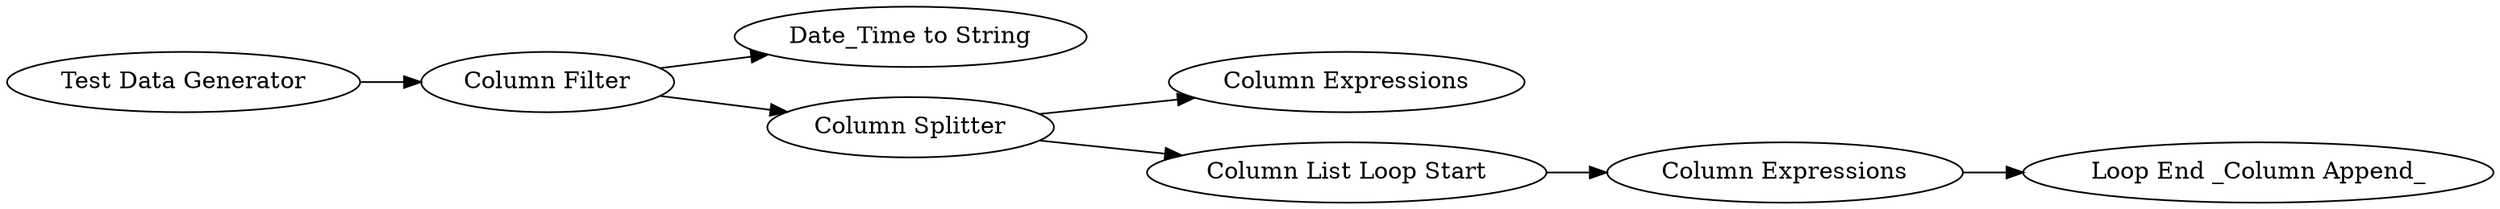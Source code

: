 digraph {
	"3460283946909069732_1595" [label="Date_Time to String"]
	"3460283946909069732_1634" [label="Loop End _Column Append_"]
	"3460283946909069732_1559" [label="Column Filter"]
	"3460283946909069732_1635" [label="Column Expressions"]
	"3460283946909069732_1558" [label="Test Data Generator"]
	"3460283946909069732_1631" [label="Column Expressions"]
	"3460283946909069732_1633" [label="Column Splitter"]
	"3460283946909069732_1632" [label="Column List Loop Start"]
	"3460283946909069732_1631" -> "3460283946909069732_1634"
	"3460283946909069732_1558" -> "3460283946909069732_1559"
	"3460283946909069732_1633" -> "3460283946909069732_1632"
	"3460283946909069732_1559" -> "3460283946909069732_1595"
	"3460283946909069732_1633" -> "3460283946909069732_1635"
	"3460283946909069732_1632" -> "3460283946909069732_1631"
	"3460283946909069732_1559" -> "3460283946909069732_1633"
	rankdir=LR
}
